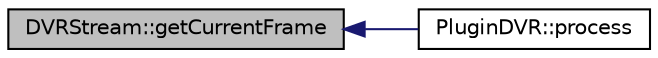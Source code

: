 digraph "DVRStream::getCurrentFrame"
{
 // INTERACTIVE_SVG=YES
  edge [fontname="Helvetica",fontsize="10",labelfontname="Helvetica",labelfontsize="10"];
  node [fontname="Helvetica",fontsize="10",shape=record];
  rankdir="LR";
  Node1 [label="DVRStream::getCurrentFrame",height=0.2,width=0.4,color="black", fillcolor="grey75", style="filled", fontcolor="black"];
  Node1 -> Node2 [dir="back",color="midnightblue",fontsize="10",style="solid",fontname="Helvetica"];
  Node2 [label="PluginDVR::process",height=0.2,width=0.4,color="black", fillcolor="white", style="filled",URL="$df/d79/class_plugin_d_v_r.html#abb58f33035d31e22b695648f00f00fc9"];
}
